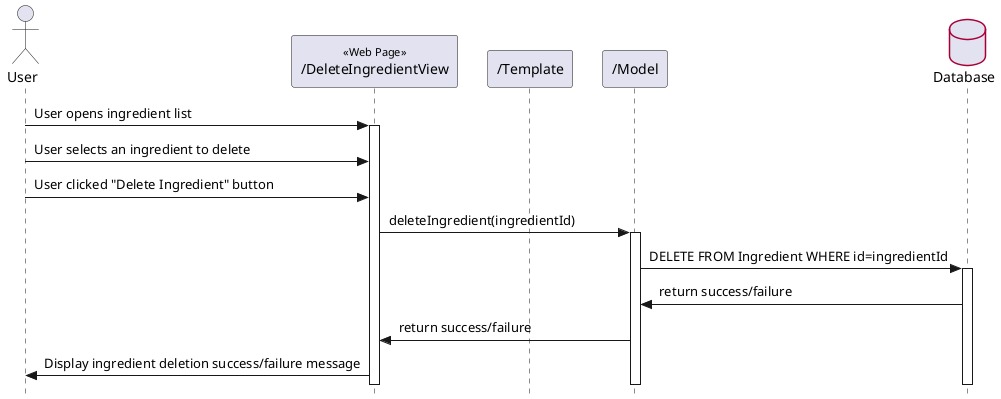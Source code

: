 @startuml deleteIngredient

' === Style Tweaks ===

skinparam {
  Style StrictUML
  RoundCorner 5
  ParticipantPadding 10
  Padding 2
  SequenceStereotype {
    Font {
      Size 11
      Style plain
    }
  }
  Database {
    BorderColor #A80036
  }
}

' === Actors / Participants ===

actor "User" as user
participant "/DeleteIngredientView" as deleteIngredientView << Web Page >>
participant "/Template" as template
participant "/Model" as model 
database "Database" as db

' === Interactions ===

user -> deleteIngredientView++ : User opens ingredient list

user -> deleteIngredientView : User selects an ingredient to delete
user -> deleteIngredientView : User clicked "Delete Ingredient" button
deleteIngredientView -> model++ : deleteIngredient(ingredientId)
model -> db++ : DELETE FROM Ingredient WHERE id=ingredientId

db -> model : return success/failure
model -> deleteIngredientView : return success/failure

deleteIngredientView -> user : Display ingredient deletion success/failure message

@enduml